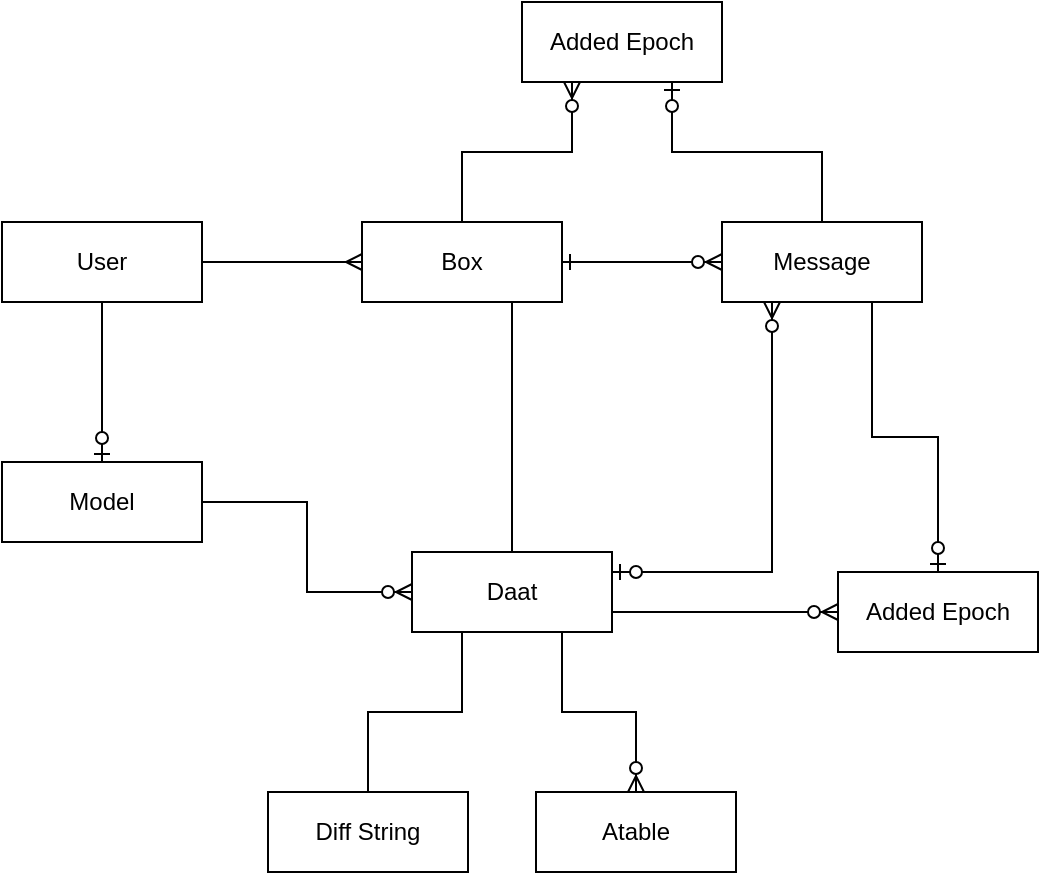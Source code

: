 <mxfile version="13.0.3" type="device"><diagram id="jVHp1-DCrUPoYXCaFnF3" name="Page-1"><mxGraphModel dx="1422" dy="816" grid="1" gridSize="10" guides="1" tooltips="1" connect="1" arrows="1" fold="1" page="1" pageScale="1" pageWidth="827" pageHeight="1169" math="0" shadow="0"><root><mxCell id="0"/><mxCell id="1" parent="0"/><mxCell id="wKytRKnoXxwRRjNTJoAc-28" value="" style="edgeStyle=orthogonalEdgeStyle;rounded=0;orthogonalLoop=1;jettySize=auto;html=1;endArrow=ERzeroToMany;endFill=1;startArrow=ERone;startFill=0;" parent="1" source="wKytRKnoXxwRRjNTJoAc-23" target="wKytRKnoXxwRRjNTJoAc-27" edge="1"><mxGeometry relative="1" as="geometry"/></mxCell><mxCell id="wKytRKnoXxwRRjNTJoAc-46" value="" style="edgeStyle=orthogonalEdgeStyle;rounded=0;orthogonalLoop=1;jettySize=auto;html=1;endArrow=ERzeroToMany;endFill=1;entryX=0.25;entryY=1;entryDx=0;entryDy=0;" parent="1" source="wKytRKnoXxwRRjNTJoAc-23" target="wKytRKnoXxwRRjNTJoAc-45" edge="1"><mxGeometry relative="1" as="geometry"/></mxCell><mxCell id="wKytRKnoXxwRRjNTJoAc-23" value="Box" style="whiteSpace=wrap;html=1;align=center;" parent="1" vertex="1"><mxGeometry x="302" y="340" width="100" height="40" as="geometry"/></mxCell><mxCell id="wKytRKnoXxwRRjNTJoAc-45" value="Added Epoch" style="whiteSpace=wrap;html=1;align=center;" parent="1" vertex="1"><mxGeometry x="382" y="230" width="100" height="40" as="geometry"/></mxCell><mxCell id="wKytRKnoXxwRRjNTJoAc-48" value="" style="edgeStyle=orthogonalEdgeStyle;rounded=0;orthogonalLoop=1;jettySize=auto;html=1;endArrow=ERzeroToOne;endFill=1;entryX=0.75;entryY=1;entryDx=0;entryDy=0;" parent="1" source="wKytRKnoXxwRRjNTJoAc-27" target="wKytRKnoXxwRRjNTJoAc-45" edge="1"><mxGeometry relative="1" as="geometry"><mxPoint x="532" y="260" as="targetPoint"/></mxGeometry></mxCell><mxCell id="wKytRKnoXxwRRjNTJoAc-53" value="" style="edgeStyle=orthogonalEdgeStyle;rounded=0;orthogonalLoop=1;jettySize=auto;html=1;endArrow=ERzeroToOne;endFill=1;entryX=0.5;entryY=0;entryDx=0;entryDy=0;exitX=0.75;exitY=1;exitDx=0;exitDy=0;" parent="1" source="wKytRKnoXxwRRjNTJoAc-27" target="wKytRKnoXxwRRjNTJoAc-51" edge="1"><mxGeometry relative="1" as="geometry"><mxPoint x="680" y="540" as="targetPoint"/></mxGeometry></mxCell><mxCell id="wKytRKnoXxwRRjNTJoAc-27" value="Message" style="whiteSpace=wrap;html=1;align=center;" parent="1" vertex="1"><mxGeometry x="482" y="340" width="100" height="40" as="geometry"/></mxCell><mxCell id="wKytRKnoXxwRRjNTJoAc-26" value="" style="edgeStyle=orthogonalEdgeStyle;rounded=0;orthogonalLoop=1;jettySize=auto;html=1;endArrow=ERmany;endFill=0;" parent="1" source="wKytRKnoXxwRRjNTJoAc-25" target="wKytRKnoXxwRRjNTJoAc-23" edge="1"><mxGeometry relative="1" as="geometry"/></mxCell><mxCell id="LHzrC_T_H_oAv4_6Qfo0-2" value="" style="edgeStyle=orthogonalEdgeStyle;rounded=0;orthogonalLoop=1;jettySize=auto;html=1;endArrow=ERzeroToOne;endFill=1;" edge="1" parent="1" source="wKytRKnoXxwRRjNTJoAc-25" target="LHzrC_T_H_oAv4_6Qfo0-1"><mxGeometry relative="1" as="geometry"/></mxCell><mxCell id="wKytRKnoXxwRRjNTJoAc-25" value="User" style="whiteSpace=wrap;html=1;align=center;" parent="1" vertex="1"><mxGeometry x="122" y="340" width="100" height="40" as="geometry"/></mxCell><mxCell id="LHzrC_T_H_oAv4_6Qfo0-4" value="" style="edgeStyle=orthogonalEdgeStyle;rounded=0;orthogonalLoop=1;jettySize=auto;html=1;entryX=0;entryY=0.5;entryDx=0;entryDy=0;endArrow=ERzeroToMany;endFill=1;" edge="1" parent="1" source="LHzrC_T_H_oAv4_6Qfo0-1" target="wKytRKnoXxwRRjNTJoAc-33"><mxGeometry relative="1" as="geometry"><mxPoint x="302" y="480" as="targetPoint"/></mxGeometry></mxCell><mxCell id="LHzrC_T_H_oAv4_6Qfo0-1" value="Model" style="whiteSpace=wrap;html=1;align=center;" vertex="1" parent="1"><mxGeometry x="122" y="460" width="100" height="40" as="geometry"/></mxCell><mxCell id="wKytRKnoXxwRRjNTJoAc-37" value="" style="edgeStyle=orthogonalEdgeStyle;rounded=0;orthogonalLoop=1;jettySize=auto;html=1;endArrow=none;endFill=0;entryX=0.75;entryY=1;entryDx=0;entryDy=0;" parent="1" source="wKytRKnoXxwRRjNTJoAc-33" target="wKytRKnoXxwRRjNTJoAc-23" edge="1"><mxGeometry relative="1" as="geometry"><mxPoint x="352" y="450" as="targetPoint"/></mxGeometry></mxCell><mxCell id="wKytRKnoXxwRRjNTJoAc-40" value="" style="edgeStyle=orthogonalEdgeStyle;rounded=0;orthogonalLoop=1;jettySize=auto;html=1;endArrow=none;endFill=0;exitX=0.25;exitY=1;exitDx=0;exitDy=0;" parent="1" source="wKytRKnoXxwRRjNTJoAc-33" target="wKytRKnoXxwRRjNTJoAc-39" edge="1"><mxGeometry relative="1" as="geometry"/></mxCell><mxCell id="wKytRKnoXxwRRjNTJoAc-42" value="" style="edgeStyle=orthogonalEdgeStyle;rounded=0;orthogonalLoop=1;jettySize=auto;html=1;endArrow=ERzeroToMany;endFill=1;exitX=0.75;exitY=1;exitDx=0;exitDy=0;" parent="1" source="wKytRKnoXxwRRjNTJoAc-33" target="wKytRKnoXxwRRjNTJoAc-41" edge="1"><mxGeometry relative="1" as="geometry"/></mxCell><mxCell id="wKytRKnoXxwRRjNTJoAc-44" value="" style="edgeStyle=orthogonalEdgeStyle;rounded=0;orthogonalLoop=1;jettySize=auto;html=1;endArrow=ERzeroToMany;endFill=1;entryX=0.25;entryY=1;entryDx=0;entryDy=0;exitX=1;exitY=0.25;exitDx=0;exitDy=0;startArrow=ERzeroToOne;startFill=1;" parent="1" source="wKytRKnoXxwRRjNTJoAc-33" target="wKytRKnoXxwRRjNTJoAc-27" edge="1"><mxGeometry relative="1" as="geometry"><mxPoint x="507" y="525" as="targetPoint"/></mxGeometry></mxCell><mxCell id="wKytRKnoXxwRRjNTJoAc-54" style="edgeStyle=orthogonalEdgeStyle;rounded=0;orthogonalLoop=1;jettySize=auto;html=1;exitX=1;exitY=0.75;exitDx=0;exitDy=0;entryX=0;entryY=0.5;entryDx=0;entryDy=0;endArrow=ERzeroToMany;endFill=1;" parent="1" source="wKytRKnoXxwRRjNTJoAc-33" target="wKytRKnoXxwRRjNTJoAc-51" edge="1"><mxGeometry relative="1" as="geometry"/></mxCell><mxCell id="wKytRKnoXxwRRjNTJoAc-33" value="Daat" style="whiteSpace=wrap;html=1;align=center;" parent="1" vertex="1"><mxGeometry x="327" y="505" width="100" height="40" as="geometry"/></mxCell><mxCell id="wKytRKnoXxwRRjNTJoAc-41" value="Atable" style="whiteSpace=wrap;html=1;align=center;" parent="1" vertex="1"><mxGeometry x="389" y="625" width="100" height="40" as="geometry"/></mxCell><mxCell id="wKytRKnoXxwRRjNTJoAc-39" value="Diff String" style="whiteSpace=wrap;html=1;align=center;" parent="1" vertex="1"><mxGeometry x="255" y="625" width="100" height="40" as="geometry"/></mxCell><mxCell id="wKytRKnoXxwRRjNTJoAc-51" value="Added Epoch" style="whiteSpace=wrap;html=1;align=center;" parent="1" vertex="1"><mxGeometry x="540" y="515" width="100" height="40" as="geometry"/></mxCell></root></mxGraphModel></diagram></mxfile>